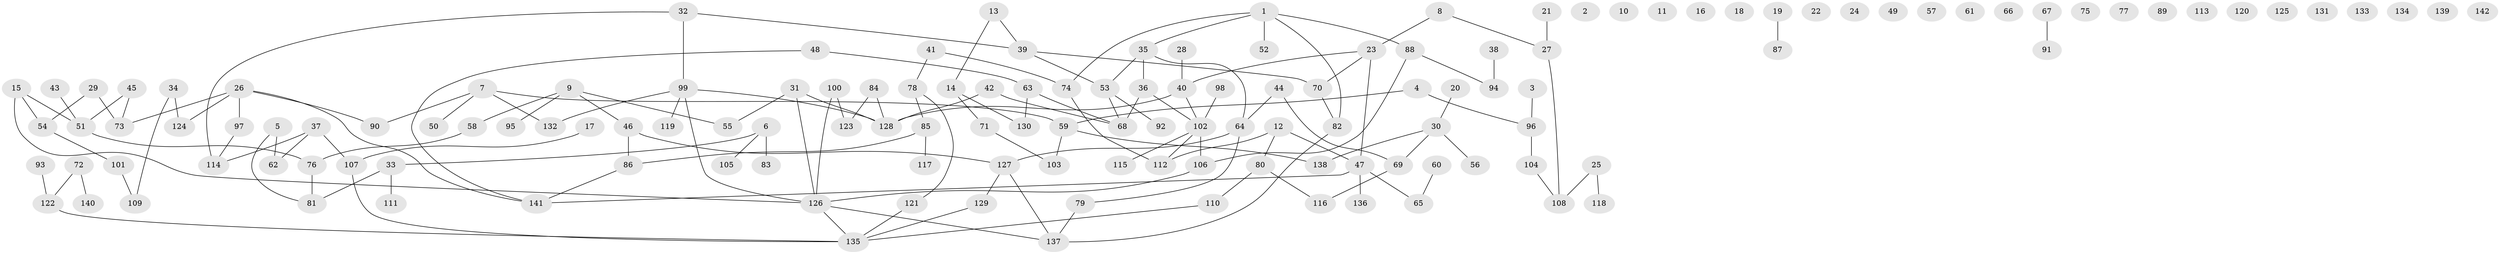 // coarse degree distribution, {11: 0.014705882352941176, 0: 0.35294117647058826, 2: 0.16176470588235295, 1: 0.17647058823529413, 5: 0.058823529411764705, 9: 0.04411764705882353, 4: 0.058823529411764705, 3: 0.08823529411764706, 6: 0.029411764705882353, 8: 0.014705882352941176}
// Generated by graph-tools (version 1.1) at 2025/16/03/04/25 18:16:27]
// undirected, 142 vertices, 151 edges
graph export_dot {
graph [start="1"]
  node [color=gray90,style=filled];
  1;
  2;
  3;
  4;
  5;
  6;
  7;
  8;
  9;
  10;
  11;
  12;
  13;
  14;
  15;
  16;
  17;
  18;
  19;
  20;
  21;
  22;
  23;
  24;
  25;
  26;
  27;
  28;
  29;
  30;
  31;
  32;
  33;
  34;
  35;
  36;
  37;
  38;
  39;
  40;
  41;
  42;
  43;
  44;
  45;
  46;
  47;
  48;
  49;
  50;
  51;
  52;
  53;
  54;
  55;
  56;
  57;
  58;
  59;
  60;
  61;
  62;
  63;
  64;
  65;
  66;
  67;
  68;
  69;
  70;
  71;
  72;
  73;
  74;
  75;
  76;
  77;
  78;
  79;
  80;
  81;
  82;
  83;
  84;
  85;
  86;
  87;
  88;
  89;
  90;
  91;
  92;
  93;
  94;
  95;
  96;
  97;
  98;
  99;
  100;
  101;
  102;
  103;
  104;
  105;
  106;
  107;
  108;
  109;
  110;
  111;
  112;
  113;
  114;
  115;
  116;
  117;
  118;
  119;
  120;
  121;
  122;
  123;
  124;
  125;
  126;
  127;
  128;
  129;
  130;
  131;
  132;
  133;
  134;
  135;
  136;
  137;
  138;
  139;
  140;
  141;
  142;
  1 -- 35;
  1 -- 52;
  1 -- 74;
  1 -- 82;
  1 -- 88;
  3 -- 96;
  4 -- 59;
  4 -- 96;
  5 -- 62;
  5 -- 81;
  6 -- 33;
  6 -- 83;
  6 -- 105;
  7 -- 50;
  7 -- 59;
  7 -- 90;
  7 -- 132;
  8 -- 23;
  8 -- 27;
  9 -- 46;
  9 -- 55;
  9 -- 58;
  9 -- 95;
  12 -- 47;
  12 -- 80;
  12 -- 112;
  13 -- 14;
  13 -- 39;
  14 -- 71;
  14 -- 130;
  15 -- 51;
  15 -- 54;
  15 -- 126;
  17 -- 107;
  19 -- 87;
  20 -- 30;
  21 -- 27;
  23 -- 40;
  23 -- 47;
  23 -- 70;
  25 -- 108;
  25 -- 118;
  26 -- 73;
  26 -- 90;
  26 -- 97;
  26 -- 124;
  26 -- 141;
  27 -- 108;
  28 -- 40;
  29 -- 54;
  29 -- 73;
  30 -- 56;
  30 -- 69;
  30 -- 138;
  31 -- 55;
  31 -- 126;
  31 -- 128;
  32 -- 39;
  32 -- 99;
  32 -- 114;
  33 -- 81;
  33 -- 111;
  34 -- 109;
  34 -- 124;
  35 -- 36;
  35 -- 53;
  35 -- 64;
  36 -- 68;
  36 -- 102;
  37 -- 62;
  37 -- 107;
  37 -- 114;
  38 -- 94;
  39 -- 53;
  39 -- 70;
  40 -- 102;
  40 -- 128;
  41 -- 74;
  41 -- 78;
  42 -- 68;
  42 -- 128;
  43 -- 51;
  44 -- 64;
  44 -- 69;
  45 -- 51;
  45 -- 73;
  46 -- 86;
  46 -- 127;
  47 -- 65;
  47 -- 136;
  47 -- 141;
  48 -- 63;
  48 -- 141;
  51 -- 76;
  53 -- 68;
  53 -- 92;
  54 -- 101;
  58 -- 76;
  59 -- 103;
  59 -- 138;
  60 -- 65;
  63 -- 68;
  63 -- 130;
  64 -- 79;
  64 -- 127;
  67 -- 91;
  69 -- 116;
  70 -- 82;
  71 -- 103;
  72 -- 122;
  72 -- 140;
  74 -- 112;
  76 -- 81;
  78 -- 85;
  78 -- 121;
  79 -- 137;
  80 -- 110;
  80 -- 116;
  82 -- 137;
  84 -- 123;
  84 -- 128;
  85 -- 86;
  85 -- 117;
  86 -- 141;
  88 -- 94;
  88 -- 106;
  93 -- 122;
  96 -- 104;
  97 -- 114;
  98 -- 102;
  99 -- 119;
  99 -- 126;
  99 -- 128;
  99 -- 132;
  100 -- 123;
  100 -- 126;
  101 -- 109;
  102 -- 106;
  102 -- 112;
  102 -- 115;
  104 -- 108;
  106 -- 126;
  107 -- 135;
  110 -- 135;
  121 -- 135;
  122 -- 135;
  126 -- 135;
  126 -- 137;
  127 -- 129;
  127 -- 137;
  129 -- 135;
}
